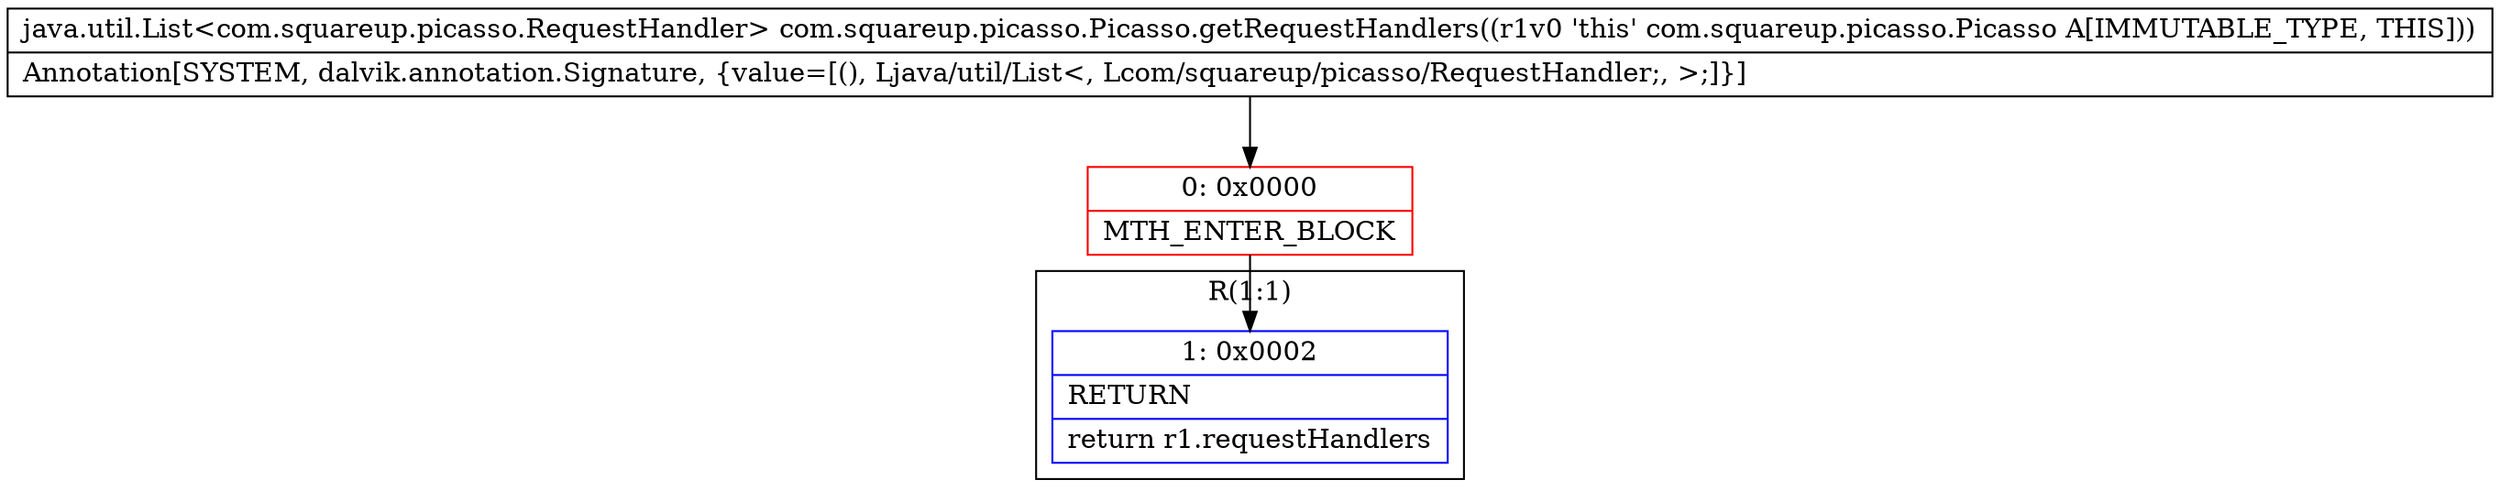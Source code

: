 digraph "CFG forcom.squareup.picasso.Picasso.getRequestHandlers()Ljava\/util\/List;" {
subgraph cluster_Region_849300909 {
label = "R(1:1)";
node [shape=record,color=blue];
Node_1 [shape=record,label="{1\:\ 0x0002|RETURN\l|return r1.requestHandlers\l}"];
}
Node_0 [shape=record,color=red,label="{0\:\ 0x0000|MTH_ENTER_BLOCK\l}"];
MethodNode[shape=record,label="{java.util.List\<com.squareup.picasso.RequestHandler\> com.squareup.picasso.Picasso.getRequestHandlers((r1v0 'this' com.squareup.picasso.Picasso A[IMMUTABLE_TYPE, THIS]))  | Annotation[SYSTEM, dalvik.annotation.Signature, \{value=[(), Ljava\/util\/List\<, Lcom\/squareup\/picasso\/RequestHandler;, \>;]\}]\l}"];
MethodNode -> Node_0;
Node_0 -> Node_1;
}

